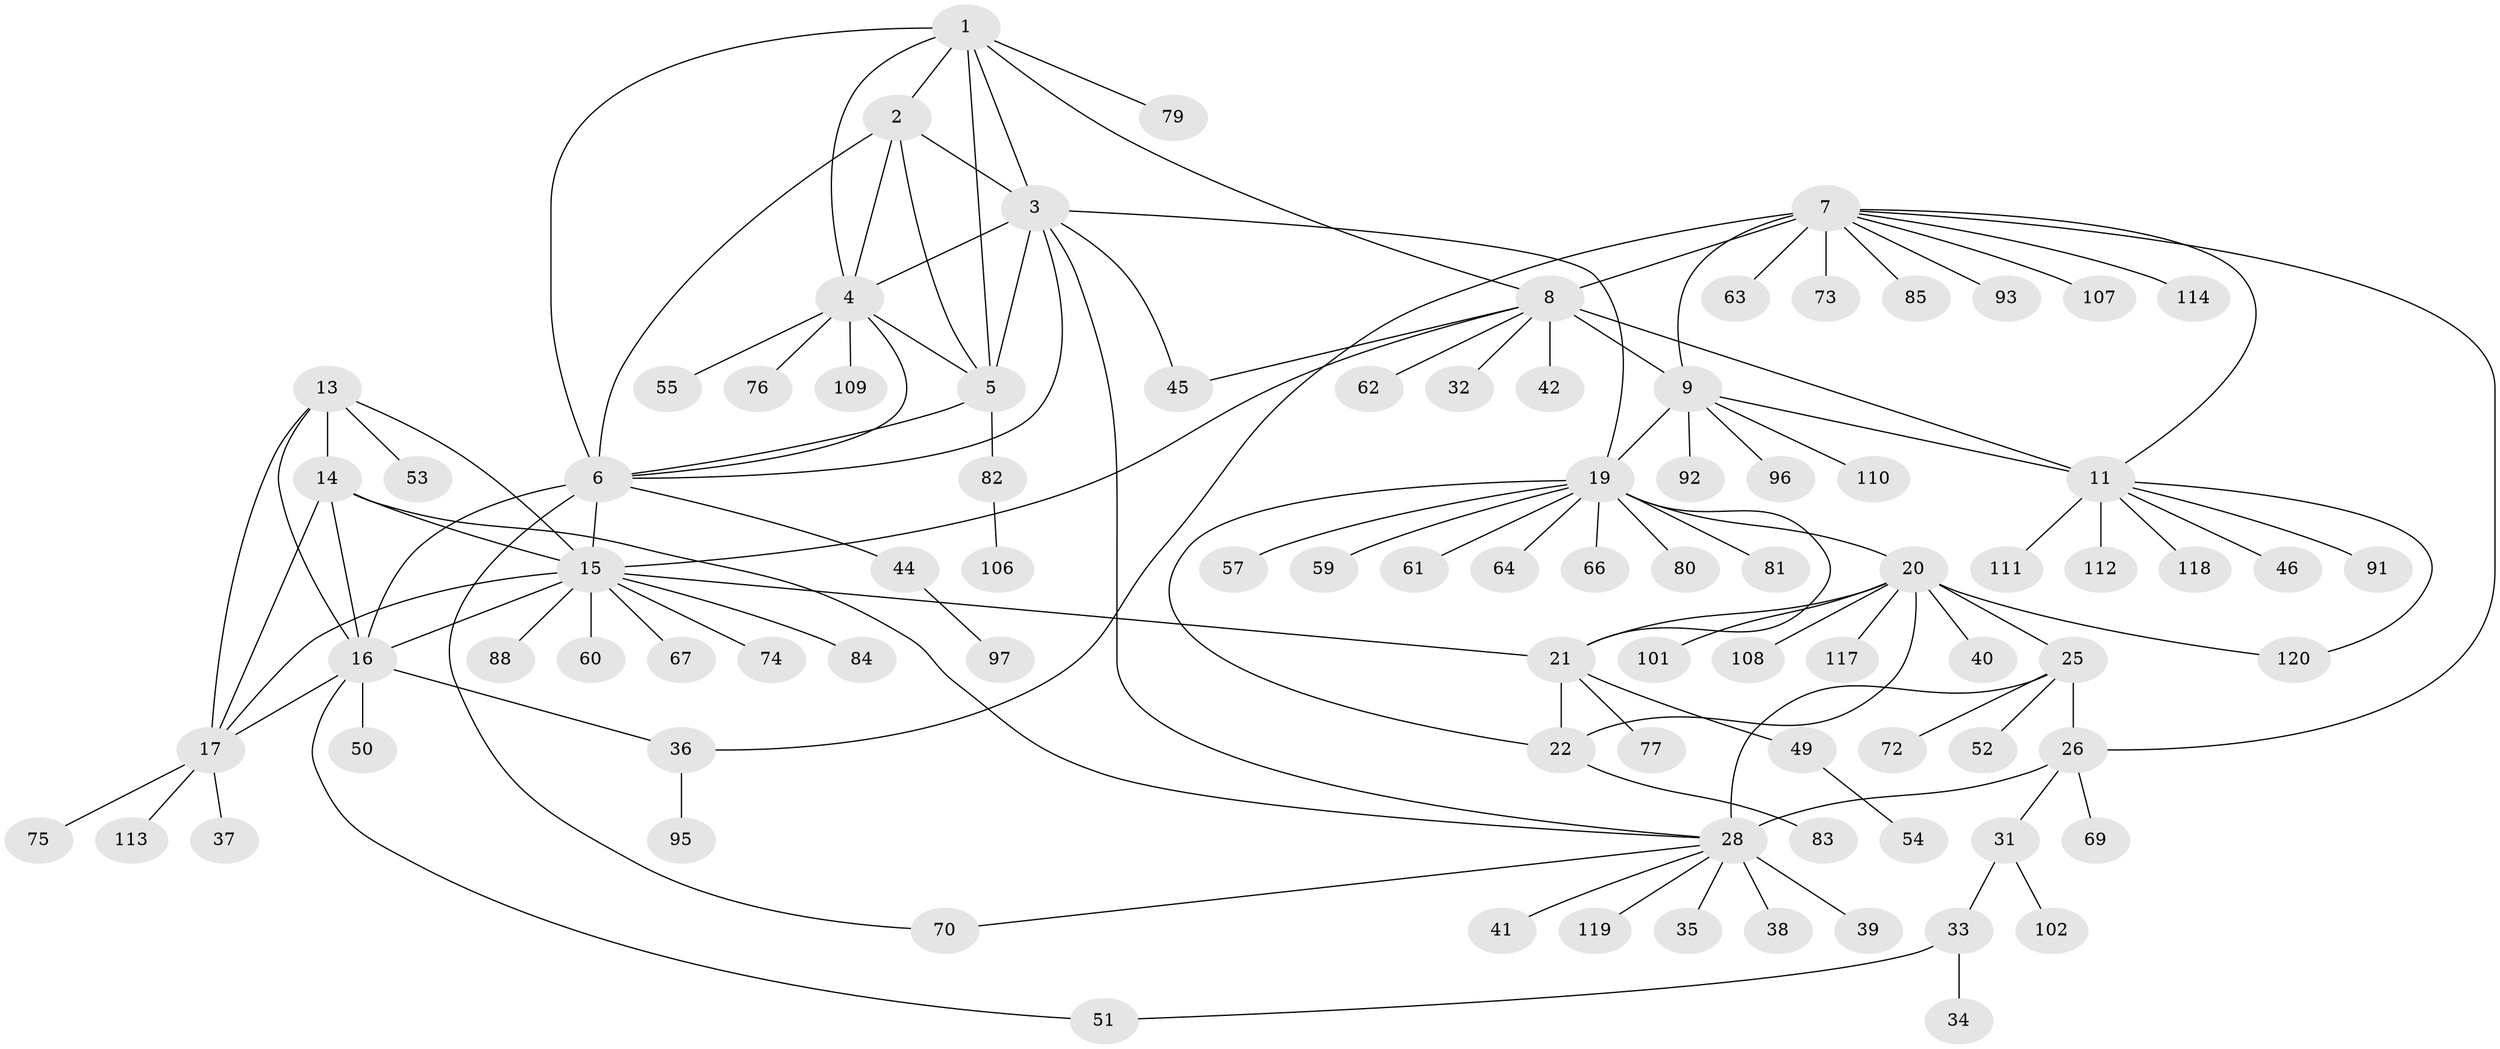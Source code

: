 // original degree distribution, {8: 0.016666666666666666, 6: 0.03333333333333333, 9: 0.08333333333333333, 7: 0.041666666666666664, 14: 0.016666666666666666, 10: 0.025, 5: 0.025, 12: 0.008333333333333333, 3: 0.016666666666666666, 1: 0.6, 4: 0.008333333333333333, 2: 0.125}
// Generated by graph-tools (version 1.1) at 2025/11/02/27/25 16:11:35]
// undirected, 90 vertices, 124 edges
graph export_dot {
graph [start="1"]
  node [color=gray90,style=filled];
  1 [super="+105"];
  2 [super="+65"];
  3 [super="+116"];
  4 [super="+103"];
  5 [super="+78"];
  6 [super="+47"];
  7 [super="+89"];
  8 [super="+12"];
  9 [super="+10"];
  11 [super="+90"];
  13 [super="+18"];
  14 [super="+94"];
  15 [super="+56"];
  16 [super="+86"];
  17 [super="+87"];
  19 [super="+24"];
  20 [super="+23"];
  21 [super="+98"];
  22 [super="+104"];
  25 [super="+30"];
  26 [super="+27"];
  28 [super="+29"];
  31;
  32;
  33 [super="+43"];
  34 [super="+48"];
  35;
  36 [super="+71"];
  37;
  38;
  39;
  40;
  41;
  42;
  44;
  45;
  46;
  49;
  50;
  51;
  52;
  53;
  54;
  55;
  57 [super="+58"];
  59;
  60;
  61;
  62;
  63 [super="+68"];
  64;
  66;
  67;
  69;
  70;
  72;
  73;
  74;
  75;
  76;
  77;
  79;
  80 [super="+99"];
  81;
  82;
  83;
  84;
  85;
  88;
  91;
  92;
  93;
  95;
  96;
  97 [super="+100"];
  101;
  102;
  106;
  107;
  108;
  109;
  110 [super="+115"];
  111;
  112;
  113;
  114;
  117;
  118;
  119;
  120;
  1 -- 2;
  1 -- 3;
  1 -- 4;
  1 -- 5;
  1 -- 6;
  1 -- 8;
  1 -- 79;
  2 -- 3;
  2 -- 4;
  2 -- 5;
  2 -- 6;
  3 -- 4;
  3 -- 5;
  3 -- 6;
  3 -- 19;
  3 -- 28;
  3 -- 45;
  4 -- 5;
  4 -- 6;
  4 -- 55;
  4 -- 76;
  4 -- 109;
  5 -- 6;
  5 -- 82;
  6 -- 16;
  6 -- 44;
  6 -- 70;
  6 -- 15;
  7 -- 8 [weight=2];
  7 -- 9 [weight=2];
  7 -- 11;
  7 -- 36;
  7 -- 63;
  7 -- 73;
  7 -- 85;
  7 -- 93;
  7 -- 107;
  7 -- 114;
  7 -- 26;
  8 -- 9 [weight=4];
  8 -- 11 [weight=2];
  8 -- 32;
  8 -- 42;
  8 -- 45;
  8 -- 62;
  8 -- 15;
  9 -- 11 [weight=2];
  9 -- 96;
  9 -- 110;
  9 -- 19;
  9 -- 92;
  11 -- 46;
  11 -- 91;
  11 -- 111;
  11 -- 112;
  11 -- 118;
  11 -- 120;
  13 -- 14 [weight=2];
  13 -- 15 [weight=2];
  13 -- 16 [weight=2];
  13 -- 17 [weight=2];
  13 -- 53;
  14 -- 15;
  14 -- 16;
  14 -- 17;
  14 -- 28;
  15 -- 16;
  15 -- 17;
  15 -- 21;
  15 -- 60;
  15 -- 67;
  15 -- 74;
  15 -- 84;
  15 -- 88;
  16 -- 17;
  16 -- 50;
  16 -- 51;
  16 -- 36;
  17 -- 37;
  17 -- 75;
  17 -- 113;
  19 -- 20 [weight=4];
  19 -- 21 [weight=2];
  19 -- 22 [weight=2];
  19 -- 57;
  19 -- 66;
  19 -- 64;
  19 -- 80;
  19 -- 81;
  19 -- 59;
  19 -- 61;
  20 -- 21 [weight=2];
  20 -- 22 [weight=2];
  20 -- 108;
  20 -- 117;
  20 -- 101;
  20 -- 40;
  20 -- 25;
  20 -- 120;
  21 -- 22;
  21 -- 49;
  21 -- 77;
  22 -- 83;
  25 -- 26 [weight=4];
  25 -- 28 [weight=4];
  25 -- 72;
  25 -- 52;
  26 -- 28 [weight=4];
  26 -- 69;
  26 -- 31;
  28 -- 70;
  28 -- 119;
  28 -- 35;
  28 -- 38;
  28 -- 39;
  28 -- 41;
  31 -- 33;
  31 -- 102;
  33 -- 34;
  33 -- 51;
  36 -- 95;
  44 -- 97;
  49 -- 54;
  82 -- 106;
}
